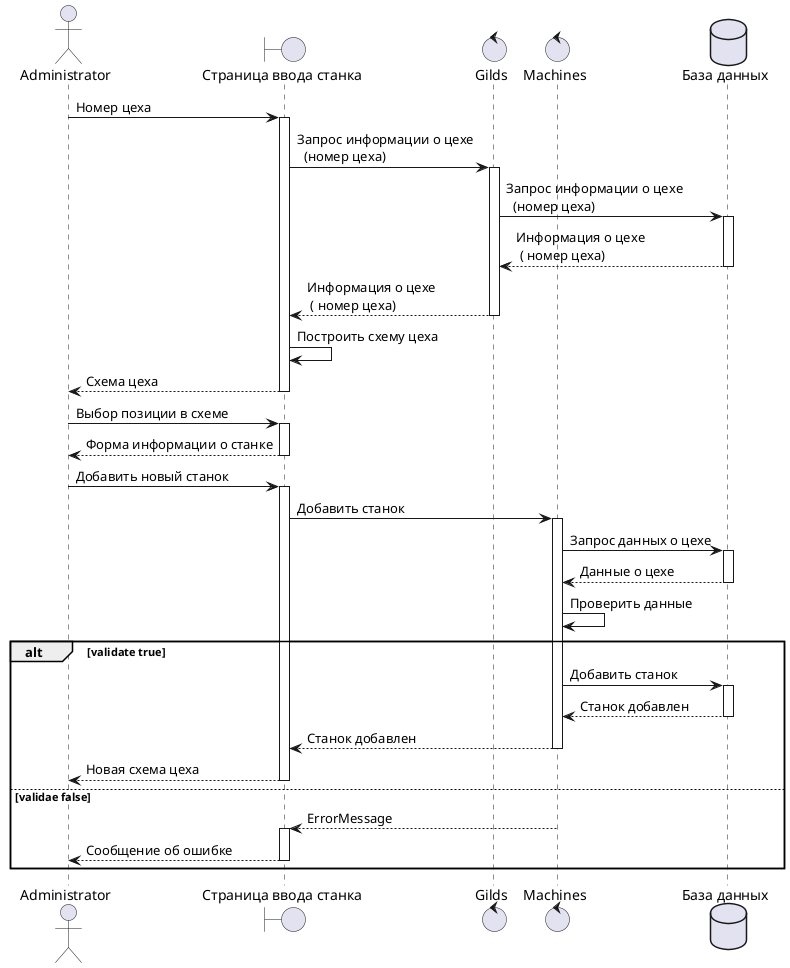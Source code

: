 @startuml
actor "Administrator" as User
boundary "Страница ввода станка" as Page
control "Gilds" as Gilds
control "Machines" as Machines
database "База данных" as DB

' Начало построения схемы цеха
User -> Page ++ : Номер цеха

Page -> Gilds ++: Запрос информации о цехе \n  (номер цеха)

Gilds -> DB ++: Запрос информации о цехе \n  (номер цеха)
Gilds <-- DB --: Информация о цехе  \n ( номер цеха)

Page <-- Gilds --: Информация о цехе  \n ( номер цеха)

Page -> Page : Построить схему цеха
User <-- Page -- : Схема цеха

' Конец построения схемы цеха


User -> Page ++ : Выбор позиции в схеме
User <-- Page -- : Форма информации о станке



User -> Page ++ : Добавить новый станок
Page -> Machines ++ : Добавить станок

Machines -> DB++ : Запрос данных о цехе
Machines <-- DB -- : Данные о цехе

Machines -> Machines : Проверить данные


alt validate true

    Machines -> DB ++ : Добавить станок
    Machines <-- DB -- : Станок добавлен

    Page <-- Machines -- : Станок добавлен
    User <-- Page --  : Новая схема цеха


else  validae false
    
    Page <-- Machines ++   : ErrorMessage
    User <-- Page  -- : Cообщение об ошибке

end







@enduml
